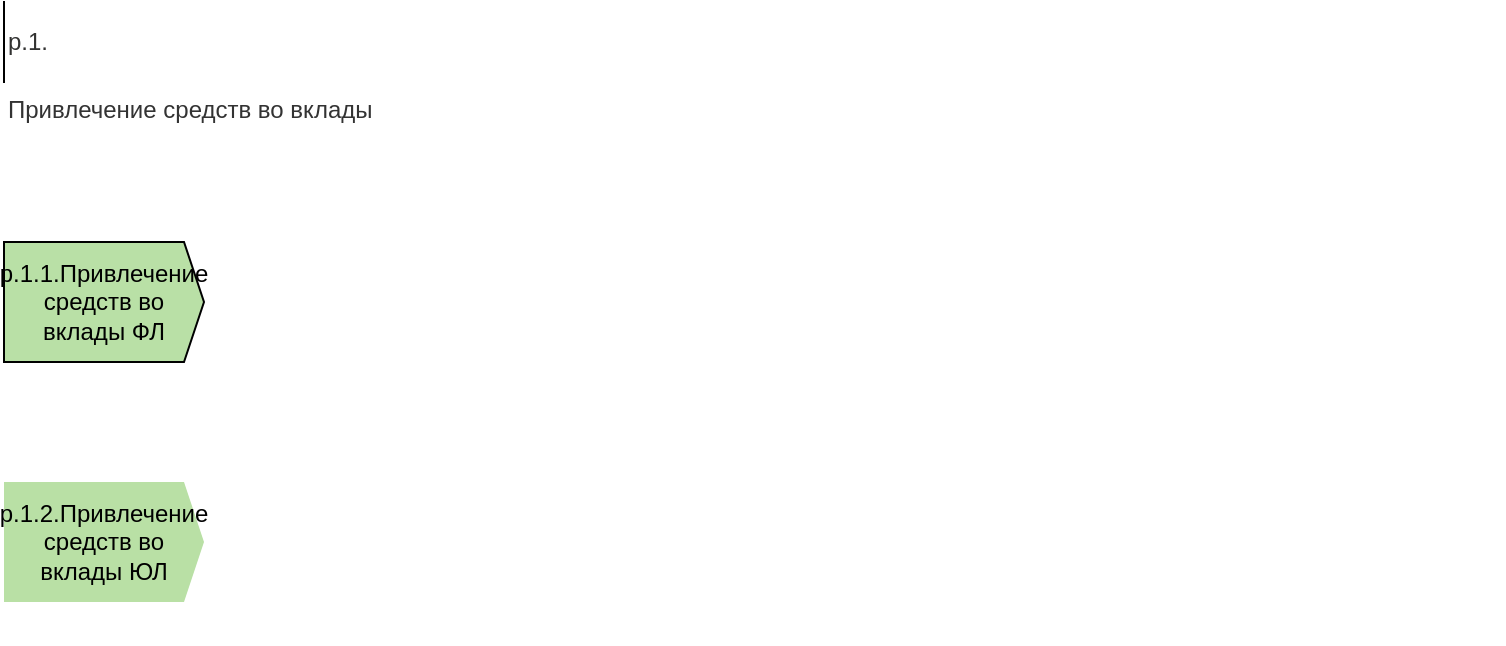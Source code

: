 <mxfile version="24.6.4" type="device">
  <diagram id="рр.1." name="Страница — 1">
    <mxGraphModel dx="1418" dy="828" grid="1" gridSize="10" guides="1" tooltips="1" connect="1" arrows="1" fold="1" page="1" pageScale="1" pageWidth="850" pageHeight="1100" math="0" shadow="0">
      <root>
        <object label="" code="" name="" fname="" stype="" owner="" criticality="" status="" version="" level="" id="0">
          <mxCell />
        </object>
        <mxCell id="1" parent="0" />
        <mxCell id="р.1." value="р.1." style="shape=partialRectangle;html=1;right=0;top=0;bottom=0;fillColor=none;routingCenterX=-0.5;align=left;whiteSpace=wrap;fontColor=#333332;" parent="1" vertex="1">
          <mxGeometry x="80" y="40" width="240" height="40" as="geometry" />
        </mxCell>
        <mxCell id="р.1.!Name" value="Привлечение средств во вклады" style="text;html=1;strokeColor=none;fillColor=none;align=left;verticalAlign=top;whiteSpace=wrap;fontColor=#333333;" parent="р.1." vertex="1">
          <mxGeometry y="1" width="750" height="19" relative="1" as="geometry" />
        </mxCell>
        <mxCell id="р.1.1." value="р.1.1.Привлечение средств во вклады ФЛ" style="html=1;shadow=0;dashed=0;align=center;verticalAlign=middle;shape=mxgraph.arrows2.arrow;dy=0;dx=10;notch=0;whiteSpace=wrap;fillColor=#B9E0A6;" parent="1" vertex="1">
          <mxGeometry x="80" y="160" width="100" height="60" as="geometry" />
        </mxCell>
        <mxCell id="р.1.1.!Role" value="&amp;nbsp;" style="text;html=1;strokeColor=none;fillColor=none;align=center;verticalAlign=top;whiteSpace=wrap;fontColor=#1A1A1A;" parent="р.1.1." vertex="1">
          <mxGeometry y="1" width="100" height="19" relative="1" as="geometry" />
        </mxCell>
        <mxCell id="р.1.1.!Com" value="" style="text;html=1;strokeColor=none;fillColor=none;align=center;verticalAlign=top;whiteSpace=wrap;fontColor=#FF6666;" parent="р.1.1." vertex="1">
          <mxGeometry y="1" width="100" height="19" relative="1" as="geometry">
            <mxPoint x="60" y="-84" as="offset" />
          </mxGeometry>
        </mxCell>
        <mxCell id="р.1.2." value="р.1.2.Привлечение средств во вклады ЮЛ" style="html=1;shadow=0;dashed=0;align=center;verticalAlign=middle;shape=mxgraph.arrows2.arrow;dy=0;dx=10;notch=0;whiteSpace=wrap;strokeColor=none;fillColor=#B9E0A5;" parent="1" vertex="1">
          <mxGeometry x="80" y="280" width="100" height="60" as="geometry" />
        </mxCell>
        <mxCell id="р.1.2.!Role" value="&amp;nbsp;" style="text;html=1;strokeColor=none;fillColor=none;align=center;verticalAlign=top;whiteSpace=wrap;fontColor=#1A1A1A;" parent="р.1.2." vertex="1">
          <mxGeometry y="1" width="100" height="19" relative="1" as="geometry" />
        </mxCell>
        <mxCell id="р.1.2.!Com" value="" style="text;html=1;strokeColor=none;fillColor=none;align=center;verticalAlign=top;whiteSpace=wrap;fontColor=#FF6666;" parent="р.1.2." vertex="1">
          <mxGeometry y="1" width="100" height="19" relative="1" as="geometry">
            <mxPoint x="60" y="-84" as="offset" />
          </mxGeometry>
        </mxCell>
      </root>
    </mxGraphModel>
  </diagram>
</mxfile>

